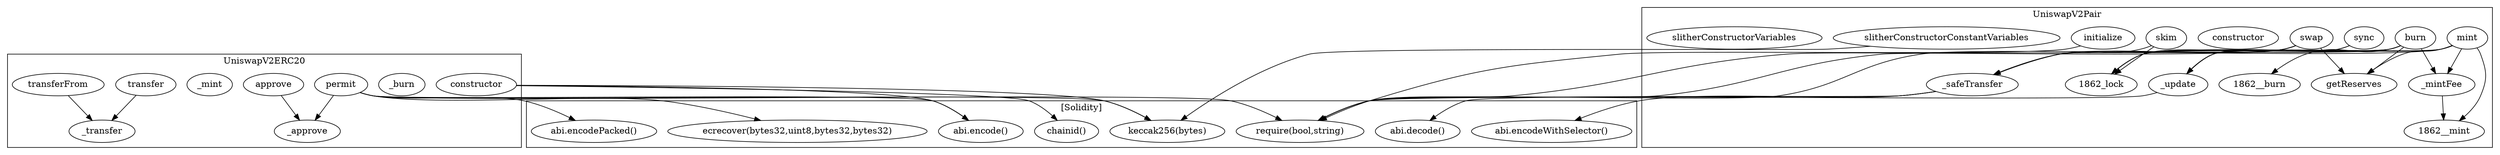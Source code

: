 strict digraph {
subgraph cluster_533_UniswapV2ERC20 {
label = "UniswapV2ERC20"
"533__approve" [label="_approve"]
"533_permit" [label="permit"]
"533__burn" [label="_burn"]
"533_approve" [label="approve"]
"533_transfer" [label="transfer"]
"533__transfer" [label="_transfer"]
"533__mint" [label="_mint"]
"533_transferFrom" [label="transferFrom"]
"533_constructor" [label="constructor"]
"533_approve" -> "533__approve"
"533_transfer" -> "533__transfer"
"533_permit" -> "533__approve"
"533_transferFrom" -> "533__transfer"
}subgraph cluster_1862_UniswapV2Pair {
label = "UniswapV2Pair"
"1862_burn" [label="burn"]
"1862_mint" [label="mint"]
"1862_slitherConstructorConstantVariables" [label="slitherConstructorConstantVariables"]
"1862_sync" [label="sync"]
"1862__update" [label="_update"]
"1862_getReserves" [label="getReserves"]
"1862_constructor" [label="constructor"]
"1862_initialize" [label="initialize"]
"1862_skim" [label="skim"]
"1862__safeTransfer" [label="_safeTransfer"]
"1862_swap" [label="swap"]
"1862_slitherConstructorVariables" [label="slitherConstructorVariables"]
"1862__mintFee" [label="_mintFee"]
"1862_burn" -> "1862_getReserves"
"1862_burn" -> "1862__mintFee"
"1862_burn" -> "1862__burn"
"1862_mint" -> "1862__mintFee"
"1862_burn" -> "1862__safeTransfer"
"1862_burn" -> "1862_lock"
"1862_skim" -> "1862__safeTransfer"
"1862_sync" -> "1862__update"
"1862_burn" -> "1862__update"
"1862_swap" -> "1862_lock"
"1862_skim" -> "1862_lock"
"1862_mint" -> "1862_getReserves"
"1862_swap" -> "1862_getReserves"
"1862__mintFee" -> "1862__mint"
"1862_mint" -> "1862_lock"
"1862_sync" -> "1862_lock"
"1862_swap" -> "1862__update"
"1862_mint" -> "1862__update"
"1862_swap" -> "1862__safeTransfer"
"1862_mint" -> "1862__mint"
}subgraph cluster_solidity {
label = "[Solidity]"
"keccak256(bytes)" 
"abi.encode()" 
"abi.decode()" 
"require(bool,string)" 
"chainid()" 
"ecrecover(bytes32,uint8,bytes32,bytes32)" 
"abi.encodeWithSelector()" 
"abi.encodePacked()" 
"533_constructor" -> "abi.encode()"
"533_permit" -> "ecrecover(bytes32,uint8,bytes32,bytes32)"
"1862_mint" -> "require(bool,string)"
"1862_slitherConstructorConstantVariables" -> "keccak256(bytes)"
"533_permit" -> "require(bool,string)"
"533_constructor" -> "chainid()"
"1862__safeTransfer" -> "abi.decode()"
"533_permit" -> "abi.encodePacked()"
"1862__safeTransfer" -> "abi.encodeWithSelector()"
"533_constructor" -> "keccak256(bytes)"
"1862_swap" -> "require(bool,string)"
"1862__safeTransfer" -> "require(bool,string)"
"1862_initialize" -> "require(bool,string)"
"533_permit" -> "abi.encode()"
"1862_burn" -> "require(bool,string)"
"1862__update" -> "require(bool,string)"
"533_permit" -> "keccak256(bytes)"
}
}